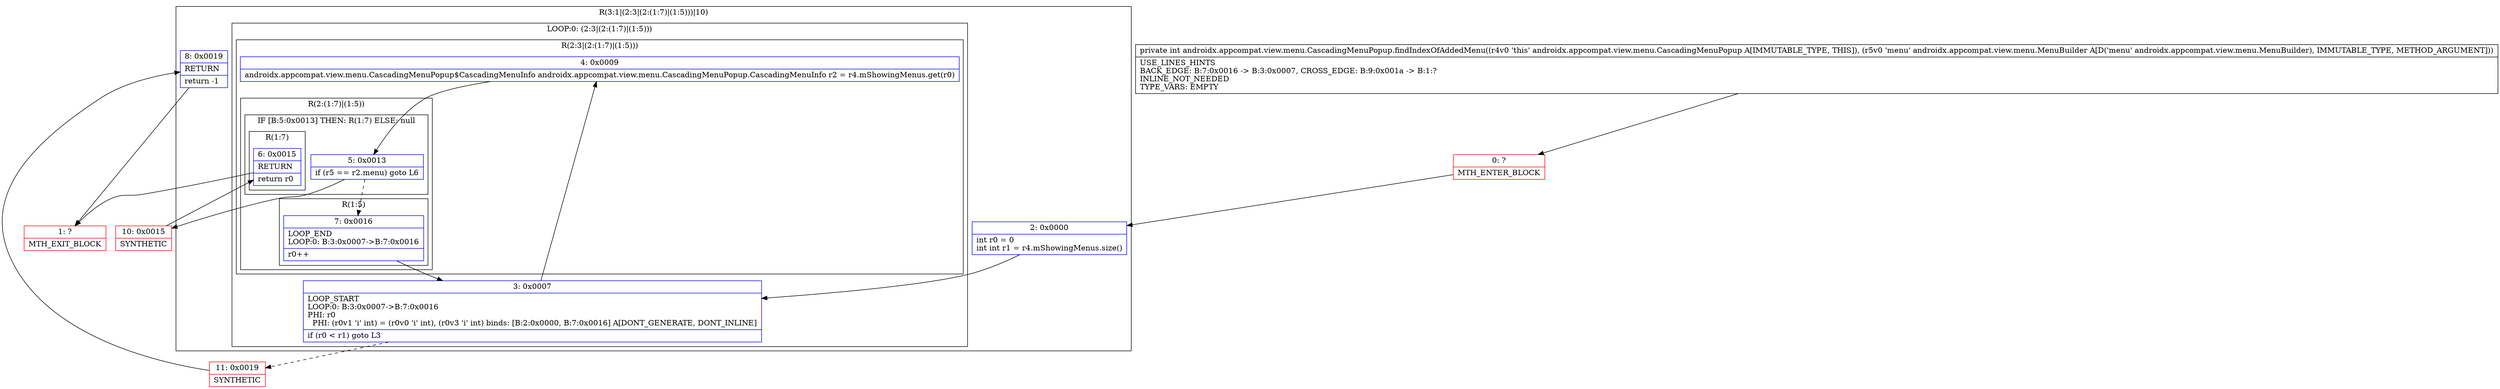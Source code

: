 digraph "CFG forandroidx.appcompat.view.menu.CascadingMenuPopup.findIndexOfAddedMenu(Landroidx\/appcompat\/view\/menu\/MenuBuilder;)I" {
subgraph cluster_Region_994154620 {
label = "R(3:1|(2:3|(2:(1:7)|(1:5)))|10)";
node [shape=record,color=blue];
Node_2 [shape=record,label="{2\:\ 0x0000|int r0 = 0\lint int r1 = r4.mShowingMenus.size()\l}"];
subgraph cluster_LoopRegion_1924117582 {
label = "LOOP:0: (2:3|(2:(1:7)|(1:5)))";
node [shape=record,color=blue];
Node_3 [shape=record,label="{3\:\ 0x0007|LOOP_START\lLOOP:0: B:3:0x0007\-\>B:7:0x0016\lPHI: r0 \l  PHI: (r0v1 'i' int) = (r0v0 'i' int), (r0v3 'i' int) binds: [B:2:0x0000, B:7:0x0016] A[DONT_GENERATE, DONT_INLINE]\l|if (r0 \< r1) goto L3\l}"];
subgraph cluster_Region_1197824682 {
label = "R(2:3|(2:(1:7)|(1:5)))";
node [shape=record,color=blue];
Node_4 [shape=record,label="{4\:\ 0x0009|androidx.appcompat.view.menu.CascadingMenuPopup$CascadingMenuInfo androidx.appcompat.view.menu.CascadingMenuPopup.CascadingMenuInfo r2 = r4.mShowingMenus.get(r0)\l}"];
subgraph cluster_Region_786813518 {
label = "R(2:(1:7)|(1:5))";
node [shape=record,color=blue];
subgraph cluster_IfRegion_2136113090 {
label = "IF [B:5:0x0013] THEN: R(1:7) ELSE: null";
node [shape=record,color=blue];
Node_5 [shape=record,label="{5\:\ 0x0013|if (r5 == r2.menu) goto L6\l}"];
subgraph cluster_Region_1884334146 {
label = "R(1:7)";
node [shape=record,color=blue];
Node_6 [shape=record,label="{6\:\ 0x0015|RETURN\l|return r0\l}"];
}
}
subgraph cluster_Region_290659395 {
label = "R(1:5)";
node [shape=record,color=blue];
Node_7 [shape=record,label="{7\:\ 0x0016|LOOP_END\lLOOP:0: B:3:0x0007\-\>B:7:0x0016\l|r0++\l}"];
}
}
}
}
Node_8 [shape=record,label="{8\:\ 0x0019|RETURN\l|return \-1\l}"];
}
Node_0 [shape=record,color=red,label="{0\:\ ?|MTH_ENTER_BLOCK\l}"];
Node_10 [shape=record,color=red,label="{10\:\ 0x0015|SYNTHETIC\l}"];
Node_1 [shape=record,color=red,label="{1\:\ ?|MTH_EXIT_BLOCK\l}"];
Node_11 [shape=record,color=red,label="{11\:\ 0x0019|SYNTHETIC\l}"];
MethodNode[shape=record,label="{private int androidx.appcompat.view.menu.CascadingMenuPopup.findIndexOfAddedMenu((r4v0 'this' androidx.appcompat.view.menu.CascadingMenuPopup A[IMMUTABLE_TYPE, THIS]), (r5v0 'menu' androidx.appcompat.view.menu.MenuBuilder A[D('menu' androidx.appcompat.view.menu.MenuBuilder), IMMUTABLE_TYPE, METHOD_ARGUMENT]))  | USE_LINES_HINTS\lBACK_EDGE: B:7:0x0016 \-\> B:3:0x0007, CROSS_EDGE: B:9:0x001a \-\> B:1:?\lINLINE_NOT_NEEDED\lTYPE_VARS: EMPTY\l}"];
MethodNode -> Node_0;Node_2 -> Node_3;
Node_3 -> Node_4;
Node_3 -> Node_11[style=dashed];
Node_4 -> Node_5;
Node_5 -> Node_7[style=dashed];
Node_5 -> Node_10;
Node_6 -> Node_1;
Node_7 -> Node_3;
Node_8 -> Node_1;
Node_0 -> Node_2;
Node_10 -> Node_6;
Node_11 -> Node_8;
}

